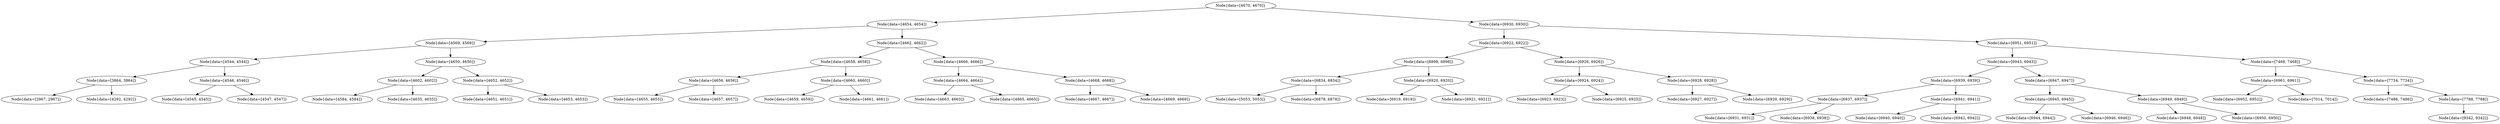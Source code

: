 digraph G{
1718742000 [label="Node{data=[4670, 4670]}"]
1718742000 -> 519716949
519716949 [label="Node{data=[4654, 4654]}"]
519716949 -> 1126427694
1126427694 [label="Node{data=[4569, 4569]}"]
1126427694 -> 1393671078
1393671078 [label="Node{data=[4544, 4544]}"]
1393671078 -> 978777183
978777183 [label="Node{data=[3864, 3864]}"]
978777183 -> 1994580904
1994580904 [label="Node{data=[2967, 2967]}"]
978777183 -> 721171398
721171398 [label="Node{data=[4292, 4292]}"]
1393671078 -> 1961783732
1961783732 [label="Node{data=[4546, 4546]}"]
1961783732 -> 2039977850
2039977850 [label="Node{data=[4545, 4545]}"]
1961783732 -> 403293251
403293251 [label="Node{data=[4547, 4547]}"]
1126427694 -> 1403037319
1403037319 [label="Node{data=[4650, 4650]}"]
1403037319 -> 1413746326
1413746326 [label="Node{data=[4602, 4602]}"]
1413746326 -> 296578851
296578851 [label="Node{data=[4584, 4584]}"]
1413746326 -> 1204849289
1204849289 [label="Node{data=[4635, 4635]}"]
1403037319 -> 294819946
294819946 [label="Node{data=[4652, 4652]}"]
294819946 -> 1708528752
1708528752 [label="Node{data=[4651, 4651]}"]
294819946 -> 536394654
536394654 [label="Node{data=[4653, 4653]}"]
519716949 -> 1547693610
1547693610 [label="Node{data=[4662, 4662]}"]
1547693610 -> 1508600847
1508600847 [label="Node{data=[4658, 4658]}"]
1508600847 -> 206276310
206276310 [label="Node{data=[4656, 4656]}"]
206276310 -> 1446377610
1446377610 [label="Node{data=[4655, 4655]}"]
206276310 -> 1968706264
1968706264 [label="Node{data=[4657, 4657]}"]
1508600847 -> 2010223464
2010223464 [label="Node{data=[4660, 4660]}"]
2010223464 -> 662488690
662488690 [label="Node{data=[4659, 4659]}"]
2010223464 -> 1593088959
1593088959 [label="Node{data=[4661, 4661]}"]
1547693610 -> 1796181099
1796181099 [label="Node{data=[4666, 4666]}"]
1796181099 -> 272505009
272505009 [label="Node{data=[4664, 4664]}"]
272505009 -> 1370489746
1370489746 [label="Node{data=[4663, 4663]}"]
272505009 -> 727929720
727929720 [label="Node{data=[4665, 4665]}"]
1796181099 -> 1008266923
1008266923 [label="Node{data=[4668, 4668]}"]
1008266923 -> 1543733769
1543733769 [label="Node{data=[4667, 4667]}"]
1008266923 -> 234792584
234792584 [label="Node{data=[4669, 4669]}"]
1718742000 -> 1010293980
1010293980 [label="Node{data=[6930, 6930]}"]
1010293980 -> 1201737799
1201737799 [label="Node{data=[6922, 6922]}"]
1201737799 -> 124961136
124961136 [label="Node{data=[6898, 6898]}"]
124961136 -> 2143354352
2143354352 [label="Node{data=[6834, 6834]}"]
2143354352 -> 2098401256
2098401256 [label="Node{data=[5053, 5053]}"]
2143354352 -> 847190821
847190821 [label="Node{data=[6878, 6878]}"]
124961136 -> 588723547
588723547 [label="Node{data=[6920, 6920]}"]
588723547 -> 1539339188
1539339188 [label="Node{data=[6919, 6919]}"]
588723547 -> 1053383531
1053383531 [label="Node{data=[6921, 6921]}"]
1201737799 -> 1948633508
1948633508 [label="Node{data=[6926, 6926]}"]
1948633508 -> 1854052246
1854052246 [label="Node{data=[6924, 6924]}"]
1854052246 -> 914822177
914822177 [label="Node{data=[6923, 6923]}"]
1854052246 -> 1122042777
1122042777 [label="Node{data=[6925, 6925]}"]
1948633508 -> 416516744
416516744 [label="Node{data=[6928, 6928]}"]
416516744 -> 1654100003
1654100003 [label="Node{data=[6927, 6927]}"]
416516744 -> 1824499276
1824499276 [label="Node{data=[6929, 6929]}"]
1010293980 -> 638098825
638098825 [label="Node{data=[6951, 6951]}"]
638098825 -> 571200522
571200522 [label="Node{data=[6943, 6943]}"]
571200522 -> 2093178592
2093178592 [label="Node{data=[6939, 6939]}"]
2093178592 -> 1843337970
1843337970 [label="Node{data=[6937, 6937]}"]
1843337970 -> 257504789
257504789 [label="Node{data=[6931, 6931]}"]
1843337970 -> 1930299504
1930299504 [label="Node{data=[6938, 6938]}"]
2093178592 -> 358378671
358378671 [label="Node{data=[6941, 6941]}"]
358378671 -> 4320380
4320380 [label="Node{data=[6940, 6940]}"]
358378671 -> 1190042623
1190042623 [label="Node{data=[6942, 6942]}"]
571200522 -> 1168135898
1168135898 [label="Node{data=[6947, 6947]}"]
1168135898 -> 862942165
862942165 [label="Node{data=[6945, 6945]}"]
862942165 -> 1010977736
1010977736 [label="Node{data=[6944, 6944]}"]
862942165 -> 239144668
239144668 [label="Node{data=[6946, 6946]}"]
1168135898 -> 1225822024
1225822024 [label="Node{data=[6949, 6949]}"]
1225822024 -> 19512420
19512420 [label="Node{data=[6948, 6948]}"]
1225822024 -> 798731138
798731138 [label="Node{data=[6950, 6950]}"]
638098825 -> 690644803
690644803 [label="Node{data=[7468, 7468]}"]
690644803 -> 1678624737
1678624737 [label="Node{data=[6961, 6961]}"]
1678624737 -> 680238488
680238488 [label="Node{data=[6952, 6952]}"]
1678624737 -> 1514071216
1514071216 [label="Node{data=[7014, 7014]}"]
690644803 -> 542408907
542408907 [label="Node{data=[7734, 7734]}"]
542408907 -> 711752175
711752175 [label="Node{data=[7486, 7486]}"]
542408907 -> 1585399399
1585399399 [label="Node{data=[7788, 7788]}"]
1585399399 -> 1942565500
1942565500 [label="Node{data=[9342, 9342]}"]
}